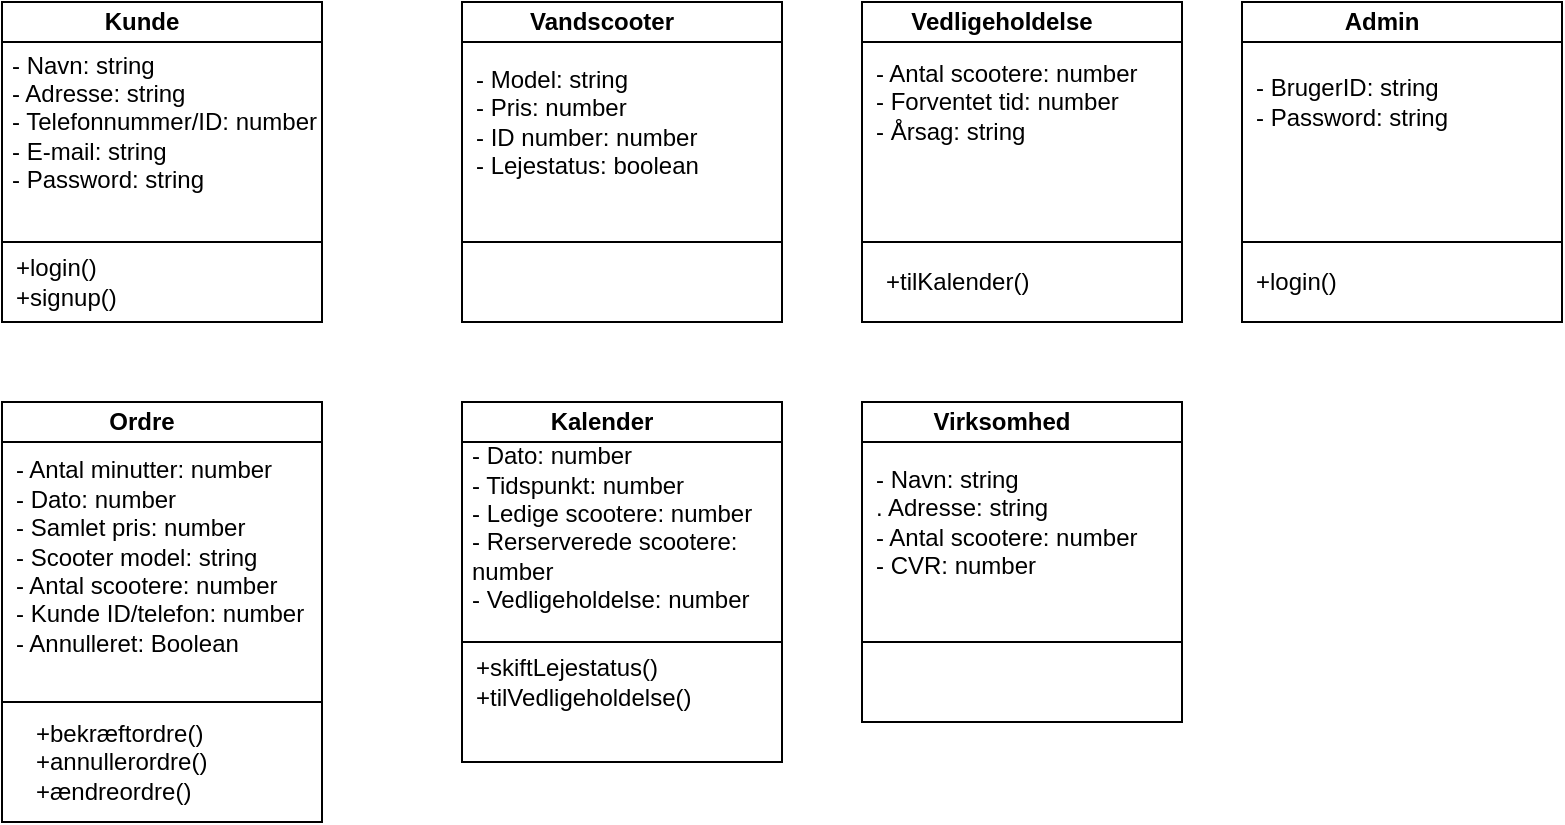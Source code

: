 <mxfile pages="1" version="11.2.9" type="github"><diagram id="L6EX9DtzWU561GlCgNTP" name="Page-1"><mxGraphModel dx="786" dy="539" grid="1" gridSize="10" guides="1" tooltips="1" connect="1" arrows="1" fold="1" page="1" pageScale="1" pageWidth="826" pageHeight="1169" math="0" shadow="0"><root><mxCell id="0"/><mxCell id="1" parent="0"/><mxCell id="2Llvmt7bHN-AN9dzujvr-2" value="" style="whiteSpace=wrap;html=1;aspect=fixed;" vertex="1" parent="1"><mxGeometry x="60" y="40" width="160" height="160" as="geometry"/></mxCell><mxCell id="2Llvmt7bHN-AN9dzujvr-5" value="" style="rounded=0;whiteSpace=wrap;html=1;" vertex="1" parent="1"><mxGeometry x="60" y="40" width="160" height="20" as="geometry"/></mxCell><mxCell id="2Llvmt7bHN-AN9dzujvr-6" value="&lt;b&gt;Kunde&lt;/b&gt;" style="text;html=1;strokeColor=none;fillColor=none;align=center;verticalAlign=middle;whiteSpace=wrap;rounded=0;" vertex="1" parent="1"><mxGeometry x="95" y="40" width="70" height="20" as="geometry"/></mxCell><mxCell id="2Llvmt7bHN-AN9dzujvr-7" value="- Navn: string&lt;br&gt;- Adresse: string&lt;br&gt;- Telefonnummer/ID: number&lt;br&gt;- E-mail: string&lt;br&gt;- Password: string" style="text;html=1;strokeColor=none;fillColor=none;align=left;verticalAlign=middle;whiteSpace=wrap;rounded=0;" vertex="1" parent="1"><mxGeometry x="62.5" y="90" width="155" height="20" as="geometry"/></mxCell><mxCell id="2Llvmt7bHN-AN9dzujvr-10" value="" style="rounded=0;whiteSpace=wrap;html=1;" vertex="1" parent="1"><mxGeometry x="60" y="160" width="160" height="40" as="geometry"/></mxCell><mxCell id="2Llvmt7bHN-AN9dzujvr-11" value="+login()&lt;br&gt;+signup()" style="text;html=1;strokeColor=none;fillColor=none;align=left;verticalAlign=middle;whiteSpace=wrap;rounded=0;" vertex="1" parent="1"><mxGeometry x="65" y="170" width="40" height="20" as="geometry"/></mxCell><mxCell id="2Llvmt7bHN-AN9dzujvr-12" value="" style="whiteSpace=wrap;html=1;aspect=fixed;" vertex="1" parent="1"><mxGeometry x="290" y="40" width="160" height="160" as="geometry"/></mxCell><mxCell id="2Llvmt7bHN-AN9dzujvr-13" value="" style="rounded=0;whiteSpace=wrap;html=1;" vertex="1" parent="1"><mxGeometry x="290" y="40" width="160" height="20" as="geometry"/></mxCell><mxCell id="2Llvmt7bHN-AN9dzujvr-14" value="&lt;b&gt;Vandscooter&lt;/b&gt;" style="text;html=1;strokeColor=none;fillColor=none;align=center;verticalAlign=middle;whiteSpace=wrap;rounded=0;" vertex="1" parent="1"><mxGeometry x="325" y="40" width="70" height="20" as="geometry"/></mxCell><mxCell id="2Llvmt7bHN-AN9dzujvr-15" value="- Model: string&lt;br&gt;- Pris: number&lt;br&gt;- ID number: number&lt;br&gt;- Lejestatus: boolean" style="text;html=1;strokeColor=none;fillColor=none;align=left;verticalAlign=middle;whiteSpace=wrap;rounded=0;" vertex="1" parent="1"><mxGeometry x="295" y="90" width="155" height="20" as="geometry"/></mxCell><mxCell id="2Llvmt7bHN-AN9dzujvr-16" value="" style="rounded=0;whiteSpace=wrap;html=1;" vertex="1" parent="1"><mxGeometry x="290" y="160" width="160" height="40" as="geometry"/></mxCell><mxCell id="2Llvmt7bHN-AN9dzujvr-18" value="" style="whiteSpace=wrap;html=1;aspect=fixed;" vertex="1" parent="1"><mxGeometry x="60" y="240" width="160" height="160" as="geometry"/></mxCell><mxCell id="2Llvmt7bHN-AN9dzujvr-19" value="" style="rounded=0;whiteSpace=wrap;html=1;" vertex="1" parent="1"><mxGeometry x="60" y="240" width="160" height="20" as="geometry"/></mxCell><mxCell id="2Llvmt7bHN-AN9dzujvr-20" value="&lt;b&gt;Ordre&lt;/b&gt;" style="text;html=1;strokeColor=none;fillColor=none;align=center;verticalAlign=middle;whiteSpace=wrap;rounded=0;" vertex="1" parent="1"><mxGeometry x="95" y="240" width="70" height="20" as="geometry"/></mxCell><mxCell id="2Llvmt7bHN-AN9dzujvr-21" value="&lt;br&gt;- Antal minutter: number&lt;br&gt;- Dato: number&lt;br&gt;- Samlet pris: number&lt;br&gt;- Scooter model: string&lt;br&gt;- Antal scootere: number&lt;br&gt;- Kunde ID/telefon: number&lt;br&gt;- Annulleret: Boolean" style="text;html=1;strokeColor=none;fillColor=none;align=left;verticalAlign=middle;whiteSpace=wrap;rounded=0;" vertex="1" parent="1"><mxGeometry x="65" y="300" width="155" height="20" as="geometry"/></mxCell><mxCell id="2Llvmt7bHN-AN9dzujvr-22" value="" style="rounded=0;whiteSpace=wrap;html=1;" vertex="1" parent="1"><mxGeometry x="60" y="390" width="160" height="60" as="geometry"/></mxCell><mxCell id="2Llvmt7bHN-AN9dzujvr-26" value="+bekræftordre()&lt;br&gt;+annullerordre()&lt;br&gt;+ændreordre()" style="text;html=1;strokeColor=none;fillColor=none;align=left;verticalAlign=middle;whiteSpace=wrap;rounded=0;" vertex="1" parent="1"><mxGeometry x="75" y="410" width="40" height="20" as="geometry"/></mxCell><mxCell id="2Llvmt7bHN-AN9dzujvr-27" value="" style="whiteSpace=wrap;html=1;aspect=fixed;" vertex="1" parent="1"><mxGeometry x="290" y="240" width="160" height="160" as="geometry"/></mxCell><mxCell id="2Llvmt7bHN-AN9dzujvr-28" value="" style="rounded=0;whiteSpace=wrap;html=1;" vertex="1" parent="1"><mxGeometry x="290" y="240" width="160" height="20" as="geometry"/></mxCell><mxCell id="2Llvmt7bHN-AN9dzujvr-29" value="&lt;b&gt;Kalender&lt;/b&gt;" style="text;html=1;strokeColor=none;fillColor=none;align=center;verticalAlign=middle;whiteSpace=wrap;rounded=0;" vertex="1" parent="1"><mxGeometry x="325" y="240" width="70" height="20" as="geometry"/></mxCell><mxCell id="2Llvmt7bHN-AN9dzujvr-30" value="- Dato: number&lt;br&gt;- Tidspunkt: number&lt;br&gt;- Ledige scootere: number&lt;br&gt;- Rerserverede scootere: number&lt;br&gt;- Vedligeholdelse: number&lt;br&gt;&lt;br&gt;" style="text;html=1;strokeColor=none;fillColor=none;align=left;verticalAlign=middle;whiteSpace=wrap;rounded=0;" vertex="1" parent="1"><mxGeometry x="292.5" y="300" width="155" height="20" as="geometry"/></mxCell><mxCell id="2Llvmt7bHN-AN9dzujvr-31" value="" style="rounded=0;whiteSpace=wrap;html=1;" vertex="1" parent="1"><mxGeometry x="290" y="360" width="160" height="60" as="geometry"/></mxCell><mxCell id="2Llvmt7bHN-AN9dzujvr-35" value="+skiftLejestatus()&lt;br&gt;+tilVedligeholdelse()" style="text;html=1;strokeColor=none;fillColor=none;align=left;verticalAlign=middle;whiteSpace=wrap;rounded=0;" vertex="1" parent="1"><mxGeometry x="295" y="370" width="145" height="20" as="geometry"/></mxCell><mxCell id="2Llvmt7bHN-AN9dzujvr-36" value="" style="whiteSpace=wrap;html=1;aspect=fixed;" vertex="1" parent="1"><mxGeometry x="490" y="40" width="160" height="160" as="geometry"/></mxCell><mxCell id="2Llvmt7bHN-AN9dzujvr-37" value="" style="rounded=0;whiteSpace=wrap;html=1;" vertex="1" parent="1"><mxGeometry x="490" y="40" width="160" height="20" as="geometry"/></mxCell><mxCell id="2Llvmt7bHN-AN9dzujvr-38" value="&lt;b&gt;Vedligeholdelse&lt;/b&gt;" style="text;html=1;strokeColor=none;fillColor=none;align=center;verticalAlign=middle;whiteSpace=wrap;rounded=0;" vertex="1" parent="1"><mxGeometry x="525" y="40" width="70" height="20" as="geometry"/></mxCell><mxCell id="2Llvmt7bHN-AN9dzujvr-39" value="- Antal scootere: number&lt;br&gt;- Forventet tid: number&lt;br&gt;- Årsag: string" style="text;html=1;strokeColor=none;fillColor=none;align=left;verticalAlign=middle;whiteSpace=wrap;rounded=0;" vertex="1" parent="1"><mxGeometry x="495" y="80" width="165" height="20" as="geometry"/></mxCell><mxCell id="2Llvmt7bHN-AN9dzujvr-40" value="" style="rounded=0;whiteSpace=wrap;html=1;" vertex="1" parent="1"><mxGeometry x="490" y="160" width="160" height="40" as="geometry"/></mxCell><mxCell id="2Llvmt7bHN-AN9dzujvr-41" value="" style="whiteSpace=wrap;html=1;aspect=fixed;" vertex="1" parent="1"><mxGeometry x="490" y="240" width="160" height="160" as="geometry"/></mxCell><mxCell id="2Llvmt7bHN-AN9dzujvr-42" value="" style="rounded=0;whiteSpace=wrap;html=1;" vertex="1" parent="1"><mxGeometry x="490" y="240" width="160" height="20" as="geometry"/></mxCell><mxCell id="2Llvmt7bHN-AN9dzujvr-43" value="&lt;b&gt;Virksomhed&lt;/b&gt;" style="text;html=1;strokeColor=none;fillColor=none;align=center;verticalAlign=middle;whiteSpace=wrap;rounded=0;" vertex="1" parent="1"><mxGeometry x="525" y="240" width="70" height="20" as="geometry"/></mxCell><mxCell id="2Llvmt7bHN-AN9dzujvr-44" value="- Navn: string&lt;br&gt;. Adresse: string&lt;br&gt;- Antal scootere: number&lt;br&gt;- CVR: number&lt;br&gt;" style="text;html=1;strokeColor=none;fillColor=none;align=left;verticalAlign=middle;whiteSpace=wrap;rounded=0;" vertex="1" parent="1"><mxGeometry x="495" y="290" width="155" height="20" as="geometry"/></mxCell><mxCell id="2Llvmt7bHN-AN9dzujvr-45" value="" style="rounded=0;whiteSpace=wrap;html=1;" vertex="1" parent="1"><mxGeometry x="490" y="360" width="160" height="40" as="geometry"/></mxCell><mxCell id="2Llvmt7bHN-AN9dzujvr-46" value="" style="whiteSpace=wrap;html=1;aspect=fixed;" vertex="1" parent="1"><mxGeometry x="680" y="40" width="160" height="160" as="geometry"/></mxCell><mxCell id="2Llvmt7bHN-AN9dzujvr-47" value="" style="rounded=0;whiteSpace=wrap;html=1;" vertex="1" parent="1"><mxGeometry x="680" y="40" width="160" height="20" as="geometry"/></mxCell><mxCell id="2Llvmt7bHN-AN9dzujvr-48" value="&lt;b&gt;Admin&lt;/b&gt;" style="text;html=1;strokeColor=none;fillColor=none;align=center;verticalAlign=middle;whiteSpace=wrap;rounded=0;" vertex="1" parent="1"><mxGeometry x="715" y="40" width="70" height="20" as="geometry"/></mxCell><mxCell id="2Llvmt7bHN-AN9dzujvr-49" value="- BrugerID: string&lt;br&gt;- Password: string" style="text;html=1;strokeColor=none;fillColor=none;align=left;verticalAlign=middle;whiteSpace=wrap;rounded=0;" vertex="1" parent="1"><mxGeometry x="685" y="80" width="155" height="20" as="geometry"/></mxCell><mxCell id="2Llvmt7bHN-AN9dzujvr-50" value="" style="rounded=0;whiteSpace=wrap;html=1;" vertex="1" parent="1"><mxGeometry x="680" y="160" width="160" height="40" as="geometry"/></mxCell><mxCell id="2Llvmt7bHN-AN9dzujvr-51" value="+login()" style="text;html=1;strokeColor=none;fillColor=none;align=left;verticalAlign=middle;whiteSpace=wrap;rounded=0;" vertex="1" parent="1"><mxGeometry x="685" y="170" width="40" height="20" as="geometry"/></mxCell><mxCell id="2Llvmt7bHN-AN9dzujvr-54" value="+tilKalender()" style="text;html=1;strokeColor=none;fillColor=none;align=left;verticalAlign=middle;whiteSpace=wrap;rounded=0;" vertex="1" parent="1"><mxGeometry x="500" y="170" width="145" height="20" as="geometry"/></mxCell></root></mxGraphModel></diagram></mxfile>